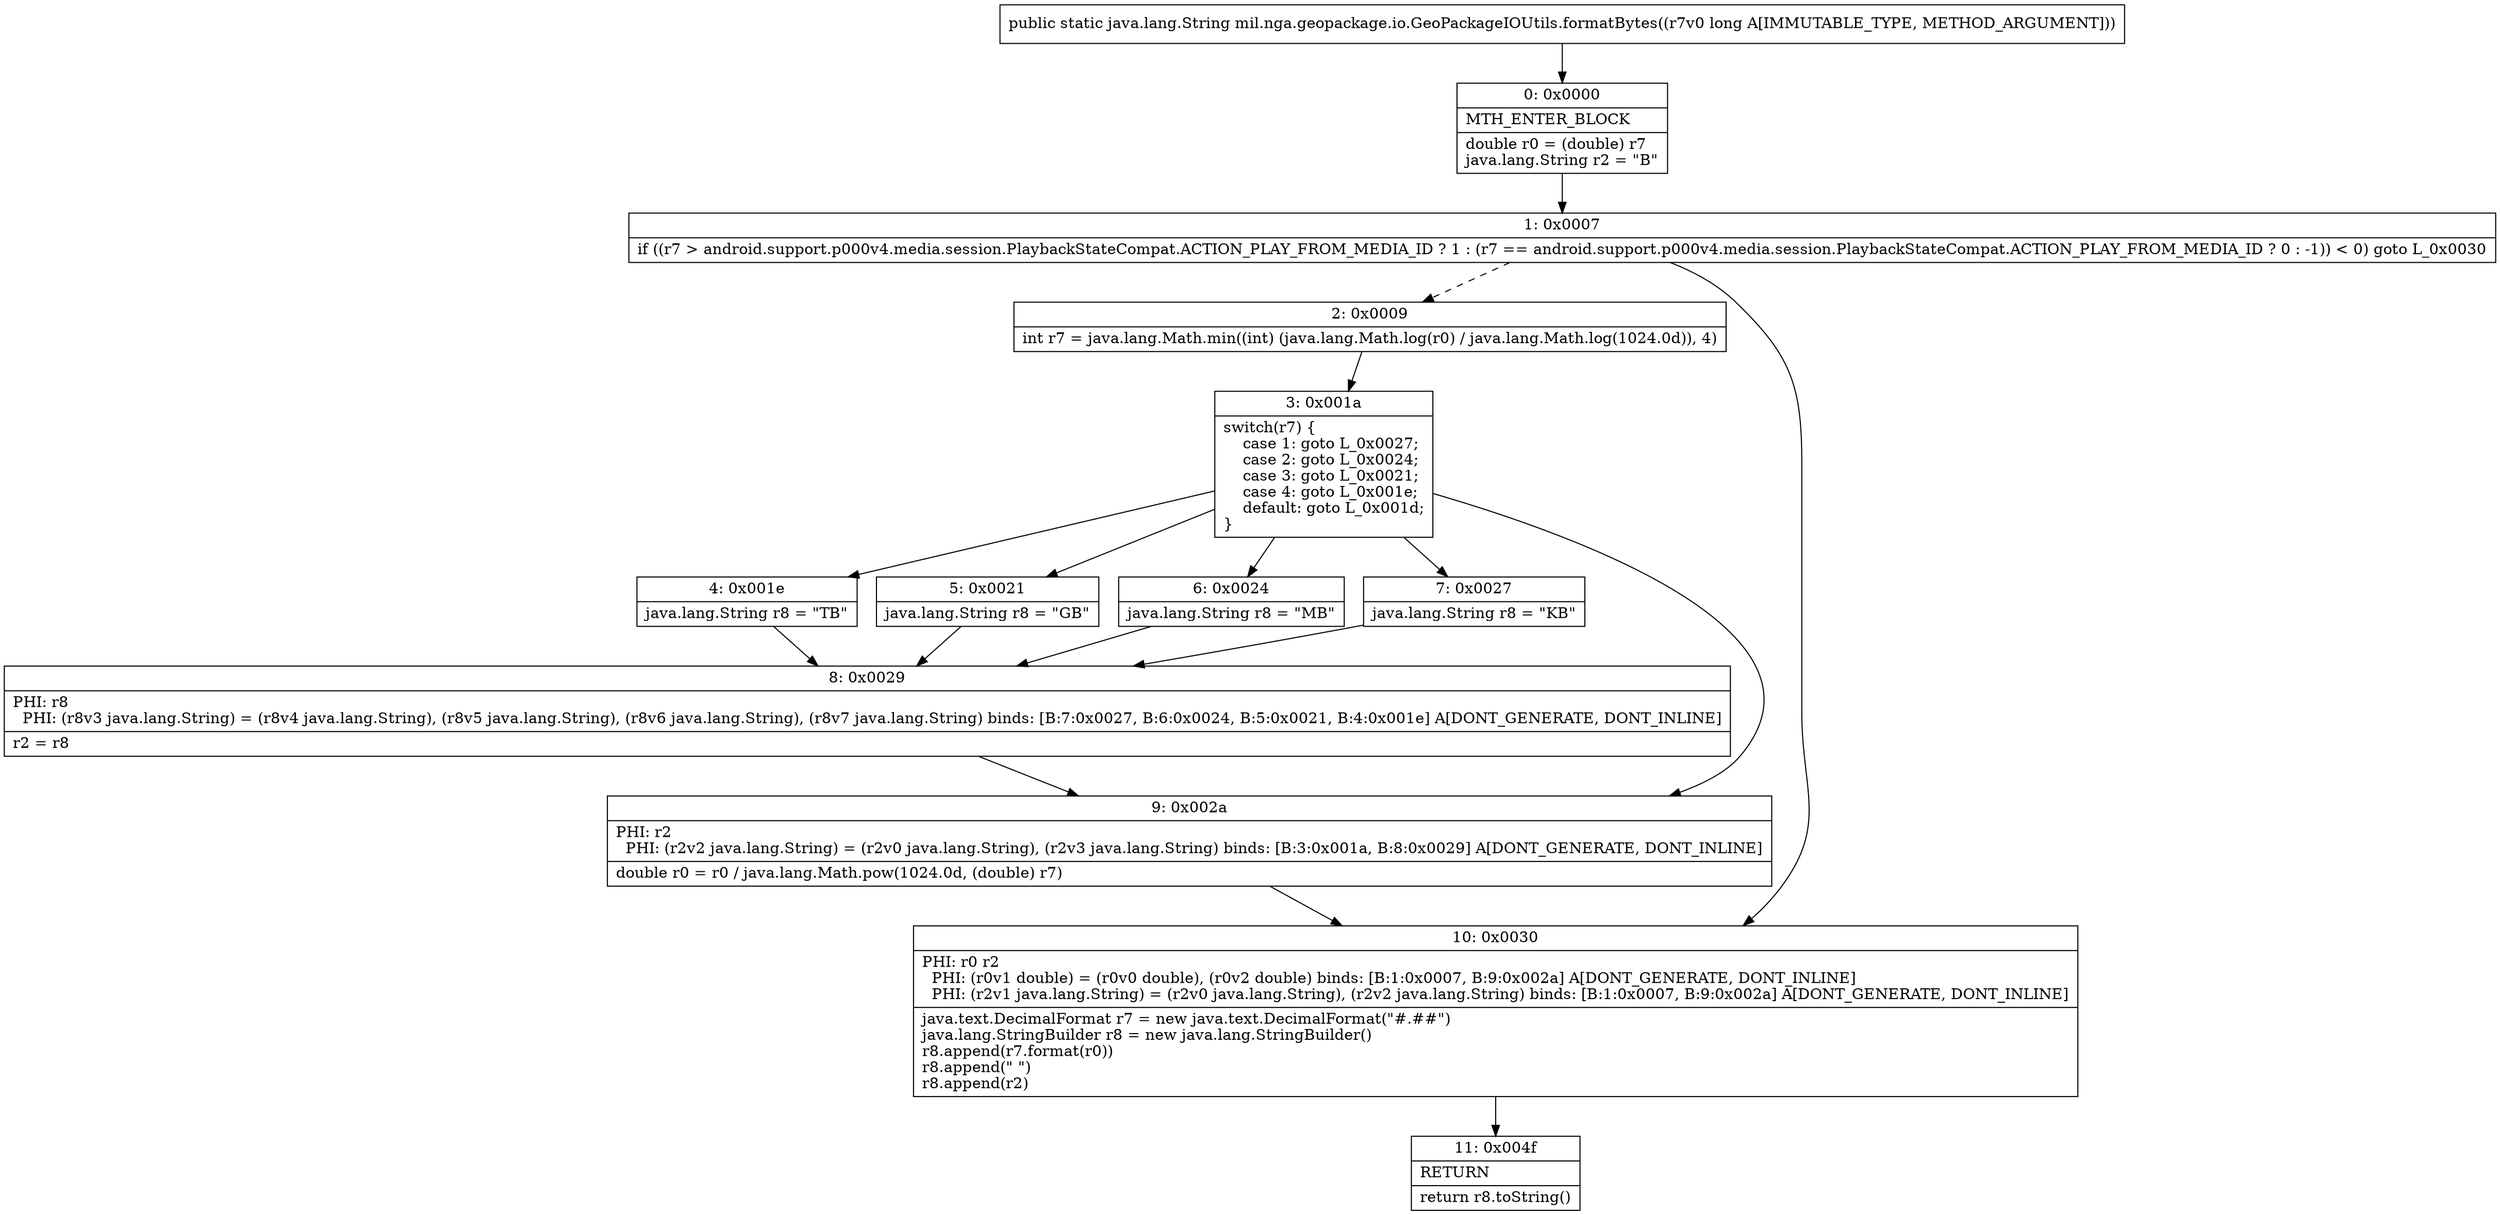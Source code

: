 digraph "CFG formil.nga.geopackage.io.GeoPackageIOUtils.formatBytes(J)Ljava\/lang\/String;" {
Node_0 [shape=record,label="{0\:\ 0x0000|MTH_ENTER_BLOCK\l|double r0 = (double) r7\ljava.lang.String r2 = \"B\"\l}"];
Node_1 [shape=record,label="{1\:\ 0x0007|if ((r7 \> android.support.p000v4.media.session.PlaybackStateCompat.ACTION_PLAY_FROM_MEDIA_ID ? 1 : (r7 == android.support.p000v4.media.session.PlaybackStateCompat.ACTION_PLAY_FROM_MEDIA_ID ? 0 : \-1)) \< 0) goto L_0x0030\l}"];
Node_2 [shape=record,label="{2\:\ 0x0009|int r7 = java.lang.Math.min((int) (java.lang.Math.log(r0) \/ java.lang.Math.log(1024.0d)), 4)\l}"];
Node_3 [shape=record,label="{3\:\ 0x001a|switch(r7) \{\l    case 1: goto L_0x0027;\l    case 2: goto L_0x0024;\l    case 3: goto L_0x0021;\l    case 4: goto L_0x001e;\l    default: goto L_0x001d;\l\}\l}"];
Node_4 [shape=record,label="{4\:\ 0x001e|java.lang.String r8 = \"TB\"\l}"];
Node_5 [shape=record,label="{5\:\ 0x0021|java.lang.String r8 = \"GB\"\l}"];
Node_6 [shape=record,label="{6\:\ 0x0024|java.lang.String r8 = \"MB\"\l}"];
Node_7 [shape=record,label="{7\:\ 0x0027|java.lang.String r8 = \"KB\"\l}"];
Node_8 [shape=record,label="{8\:\ 0x0029|PHI: r8 \l  PHI: (r8v3 java.lang.String) = (r8v4 java.lang.String), (r8v5 java.lang.String), (r8v6 java.lang.String), (r8v7 java.lang.String) binds: [B:7:0x0027, B:6:0x0024, B:5:0x0021, B:4:0x001e] A[DONT_GENERATE, DONT_INLINE]\l|r2 = r8\l}"];
Node_9 [shape=record,label="{9\:\ 0x002a|PHI: r2 \l  PHI: (r2v2 java.lang.String) = (r2v0 java.lang.String), (r2v3 java.lang.String) binds: [B:3:0x001a, B:8:0x0029] A[DONT_GENERATE, DONT_INLINE]\l|double r0 = r0 \/ java.lang.Math.pow(1024.0d, (double) r7)\l}"];
Node_10 [shape=record,label="{10\:\ 0x0030|PHI: r0 r2 \l  PHI: (r0v1 double) = (r0v0 double), (r0v2 double) binds: [B:1:0x0007, B:9:0x002a] A[DONT_GENERATE, DONT_INLINE]\l  PHI: (r2v1 java.lang.String) = (r2v0 java.lang.String), (r2v2 java.lang.String) binds: [B:1:0x0007, B:9:0x002a] A[DONT_GENERATE, DONT_INLINE]\l|java.text.DecimalFormat r7 = new java.text.DecimalFormat(\"#.##\")\ljava.lang.StringBuilder r8 = new java.lang.StringBuilder()\lr8.append(r7.format(r0))\lr8.append(\" \")\lr8.append(r2)\l}"];
Node_11 [shape=record,label="{11\:\ 0x004f|RETURN\l|return r8.toString()\l}"];
MethodNode[shape=record,label="{public static java.lang.String mil.nga.geopackage.io.GeoPackageIOUtils.formatBytes((r7v0 long A[IMMUTABLE_TYPE, METHOD_ARGUMENT])) }"];
MethodNode -> Node_0;
Node_0 -> Node_1;
Node_1 -> Node_2[style=dashed];
Node_1 -> Node_10;
Node_2 -> Node_3;
Node_3 -> Node_4;
Node_3 -> Node_5;
Node_3 -> Node_6;
Node_3 -> Node_7;
Node_3 -> Node_9;
Node_4 -> Node_8;
Node_5 -> Node_8;
Node_6 -> Node_8;
Node_7 -> Node_8;
Node_8 -> Node_9;
Node_9 -> Node_10;
Node_10 -> Node_11;
}

